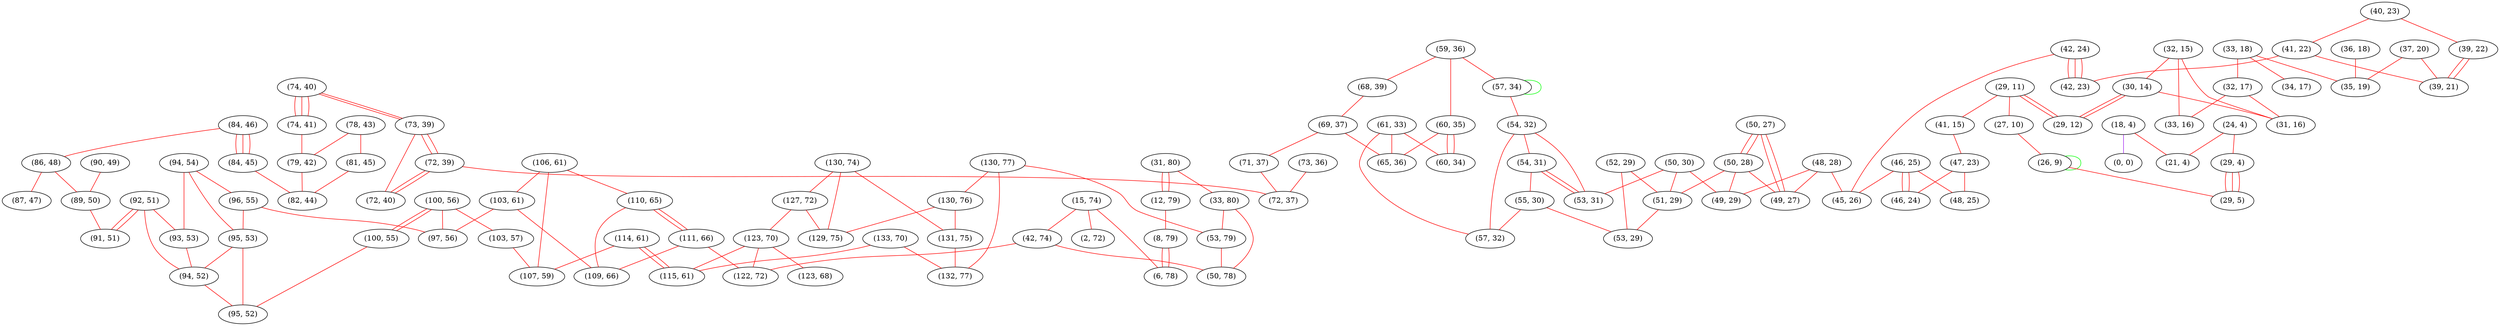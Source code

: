 graph "" {
"(74, 40)";
"(46, 25)";
"(18, 4)";
"(15, 74)";
"(130, 74)";
"(37, 20)";
"(59, 36)";
"(68, 39)";
"(31, 80)";
"(94, 54)";
"(100, 56)";
"(57, 34)";
"(106, 61)";
"(84, 46)";
"(92, 51)";
"(127, 72)";
"(32, 15)";
"(30, 14)";
"(133, 70)";
"(50, 27)";
"(29, 11)";
"(110, 65)";
"(24, 4)";
"(54, 32)";
"(93, 53)";
"(50, 28)";
"(73, 36)";
"(78, 43)";
"(111, 66)";
"(33, 80)";
"(86, 48)";
"(60, 35)";
"(33, 18)";
"(29, 4)";
"(103, 61)";
"(74, 41)";
"(73, 39)";
"(12, 79)";
"(40, 23)";
"(36, 18)";
"(41, 15)";
"(41, 22)";
"(130, 77)";
"(123, 70)";
"(52, 29)";
"(100, 55)";
"(47, 23)";
"(54, 31)";
"(55, 30)";
"(53, 79)";
"(69, 37)";
"(42, 74)";
"(130, 76)";
"(90, 49)";
"(129, 75)";
"(96, 55)";
"(114, 61)";
"(71, 37)";
"(35, 19)";
"(81, 45)";
"(95, 53)";
"(8, 79)";
"(97, 56)";
"(103, 57)";
"(87, 47)";
"(48, 28)";
"(61, 33)";
"(27, 10)";
"(72, 39)";
"(50, 30)";
"(51, 29)";
"(131, 75)";
"(26, 9)";
"(53, 29)";
"(32, 17)";
"(122, 72)";
"(21, 4)";
"(53, 31)";
"(48, 25)";
"(6, 78)";
"(109, 66)";
"(94, 52)";
"(31, 16)";
"(46, 24)";
"(79, 42)";
"(132, 77)";
"(42, 24)";
"(57, 32)";
"(123, 68)";
"(42, 23)";
"(39, 22)";
"(34, 17)";
"(95, 52)";
"(84, 45)";
"(39, 21)";
"(49, 29)";
"(45, 26)";
"(29, 12)";
"(0, 0)";
"(82, 44)";
"(2, 72)";
"(33, 16)";
"(50, 78)";
"(72, 40)";
"(115, 61)";
"(89, 50)";
"(91, 51)";
"(65, 36)";
"(60, 34)";
"(107, 59)";
"(49, 27)";
"(72, 37)";
"(29, 5)";
"(74, 40)" -- "(74, 41)"  [color=red, key=0, weight=1];
"(74, 40)" -- "(74, 41)"  [color=red, key=1, weight=1];
"(74, 40)" -- "(74, 41)"  [color=red, key=2, weight=1];
"(74, 40)" -- "(73, 39)"  [color=red, key=0, weight=1];
"(74, 40)" -- "(73, 39)"  [color=red, key=1, weight=1];
"(46, 25)" -- "(48, 25)"  [color=red, key=0, weight=1];
"(46, 25)" -- "(45, 26)"  [color=red, key=0, weight=1];
"(46, 25)" -- "(46, 24)"  [color=red, key=0, weight=1];
"(46, 25)" -- "(46, 24)"  [color=red, key=1, weight=1];
"(18, 4)" -- "(21, 4)"  [color=red, key=0, weight=1];
"(18, 4)" -- "(0, 0)"  [color=purple, key=0, weight=4];
"(15, 74)" -- "(2, 72)"  [color=red, key=0, weight=1];
"(15, 74)" -- "(42, 74)"  [color=red, key=0, weight=1];
"(15, 74)" -- "(6, 78)"  [color=red, key=0, weight=1];
"(130, 74)" -- "(129, 75)"  [color=red, key=0, weight=1];
"(130, 74)" -- "(127, 72)"  [color=red, key=0, weight=1];
"(130, 74)" -- "(131, 75)"  [color=red, key=0, weight=1];
"(37, 20)" -- "(39, 21)"  [color=red, key=0, weight=1];
"(37, 20)" -- "(35, 19)"  [color=red, key=0, weight=1];
"(59, 36)" -- "(57, 34)"  [color=red, key=0, weight=1];
"(59, 36)" -- "(68, 39)"  [color=red, key=0, weight=1];
"(59, 36)" -- "(60, 35)"  [color=red, key=0, weight=1];
"(68, 39)" -- "(69, 37)"  [color=red, key=0, weight=1];
"(31, 80)" -- "(12, 79)"  [color=red, key=0, weight=1];
"(31, 80)" -- "(12, 79)"  [color=red, key=1, weight=1];
"(31, 80)" -- "(33, 80)"  [color=red, key=0, weight=1];
"(94, 54)" -- "(95, 53)"  [color=red, key=0, weight=1];
"(94, 54)" -- "(93, 53)"  [color=red, key=0, weight=1];
"(94, 54)" -- "(96, 55)"  [color=red, key=0, weight=1];
"(100, 56)" -- "(97, 56)"  [color=red, key=0, weight=1];
"(100, 56)" -- "(100, 55)"  [color=red, key=0, weight=1];
"(100, 56)" -- "(100, 55)"  [color=red, key=1, weight=1];
"(100, 56)" -- "(103, 57)"  [color=red, key=0, weight=1];
"(57, 34)" -- "(57, 34)"  [color=green, key=0, weight=2];
"(57, 34)" -- "(54, 32)"  [color=red, key=0, weight=1];
"(106, 61)" -- "(110, 65)"  [color=red, key=0, weight=1];
"(106, 61)" -- "(103, 61)"  [color=red, key=0, weight=1];
"(106, 61)" -- "(107, 59)"  [color=red, key=0, weight=1];
"(84, 46)" -- "(84, 45)"  [color=red, key=0, weight=1];
"(84, 46)" -- "(84, 45)"  [color=red, key=1, weight=1];
"(84, 46)" -- "(84, 45)"  [color=red, key=2, weight=1];
"(84, 46)" -- "(86, 48)"  [color=red, key=0, weight=1];
"(92, 51)" -- "(94, 52)"  [color=red, key=0, weight=1];
"(92, 51)" -- "(93, 53)"  [color=red, key=0, weight=1];
"(92, 51)" -- "(91, 51)"  [color=red, key=0, weight=1];
"(92, 51)" -- "(91, 51)"  [color=red, key=1, weight=1];
"(127, 72)" -- "(129, 75)"  [color=red, key=0, weight=1];
"(127, 72)" -- "(123, 70)"  [color=red, key=0, weight=1];
"(32, 15)" -- "(33, 16)"  [color=red, key=0, weight=1];
"(32, 15)" -- "(31, 16)"  [color=red, key=0, weight=1];
"(32, 15)" -- "(30, 14)"  [color=red, key=0, weight=1];
"(30, 14)" -- "(29, 12)"  [color=red, key=0, weight=1];
"(30, 14)" -- "(29, 12)"  [color=red, key=1, weight=1];
"(30, 14)" -- "(31, 16)"  [color=red, key=0, weight=1];
"(133, 70)" -- "(132, 77)"  [color=red, key=0, weight=1];
"(133, 70)" -- "(115, 61)"  [color=red, key=0, weight=1];
"(50, 27)" -- "(49, 27)"  [color=red, key=0, weight=1];
"(50, 27)" -- "(49, 27)"  [color=red, key=1, weight=1];
"(50, 27)" -- "(50, 28)"  [color=red, key=0, weight=1];
"(50, 27)" -- "(50, 28)"  [color=red, key=1, weight=1];
"(29, 11)" -- "(29, 12)"  [color=red, key=0, weight=1];
"(29, 11)" -- "(29, 12)"  [color=red, key=1, weight=1];
"(29, 11)" -- "(27, 10)"  [color=red, key=0, weight=1];
"(29, 11)" -- "(41, 15)"  [color=red, key=0, weight=1];
"(110, 65)" -- "(109, 66)"  [color=red, key=0, weight=1];
"(110, 65)" -- "(111, 66)"  [color=red, key=0, weight=1];
"(110, 65)" -- "(111, 66)"  [color=red, key=1, weight=1];
"(24, 4)" -- "(29, 4)"  [color=red, key=0, weight=1];
"(24, 4)" -- "(21, 4)"  [color=red, key=0, weight=1];
"(54, 32)" -- "(57, 32)"  [color=red, key=0, weight=1];
"(54, 32)" -- "(53, 31)"  [color=red, key=0, weight=1];
"(54, 32)" -- "(54, 31)"  [color=red, key=0, weight=1];
"(93, 53)" -- "(94, 52)"  [color=red, key=0, weight=1];
"(50, 28)" -- "(49, 29)"  [color=red, key=0, weight=1];
"(50, 28)" -- "(49, 27)"  [color=red, key=0, weight=1];
"(50, 28)" -- "(51, 29)"  [color=red, key=0, weight=1];
"(73, 36)" -- "(72, 37)"  [color=red, key=0, weight=1];
"(78, 43)" -- "(81, 45)"  [color=red, key=0, weight=1];
"(78, 43)" -- "(79, 42)"  [color=red, key=0, weight=1];
"(111, 66)" -- "(122, 72)"  [color=red, key=0, weight=1];
"(111, 66)" -- "(109, 66)"  [color=red, key=0, weight=1];
"(33, 80)" -- "(50, 78)"  [color=red, key=0, weight=1];
"(33, 80)" -- "(53, 79)"  [color=red, key=0, weight=1];
"(86, 48)" -- "(89, 50)"  [color=red, key=0, weight=1];
"(86, 48)" -- "(87, 47)"  [color=red, key=0, weight=1];
"(60, 35)" -- "(60, 34)"  [color=red, key=0, weight=1];
"(60, 35)" -- "(60, 34)"  [color=red, key=1, weight=1];
"(60, 35)" -- "(65, 36)"  [color=red, key=0, weight=1];
"(33, 18)" -- "(32, 17)"  [color=red, key=0, weight=1];
"(33, 18)" -- "(35, 19)"  [color=red, key=0, weight=1];
"(33, 18)" -- "(34, 17)"  [color=red, key=0, weight=1];
"(29, 4)" -- "(29, 5)"  [color=red, key=0, weight=1];
"(29, 4)" -- "(29, 5)"  [color=red, key=1, weight=1];
"(29, 4)" -- "(29, 5)"  [color=red, key=2, weight=1];
"(103, 61)" -- "(109, 66)"  [color=red, key=0, weight=1];
"(103, 61)" -- "(97, 56)"  [color=red, key=0, weight=1];
"(74, 41)" -- "(79, 42)"  [color=red, key=0, weight=1];
"(73, 39)" -- "(72, 40)"  [color=red, key=0, weight=1];
"(73, 39)" -- "(72, 39)"  [color=red, key=0, weight=1];
"(73, 39)" -- "(72, 39)"  [color=red, key=1, weight=1];
"(12, 79)" -- "(8, 79)"  [color=red, key=0, weight=1];
"(40, 23)" -- "(39, 22)"  [color=red, key=0, weight=1];
"(40, 23)" -- "(41, 22)"  [color=red, key=0, weight=1];
"(36, 18)" -- "(35, 19)"  [color=red, key=0, weight=1];
"(41, 15)" -- "(47, 23)"  [color=red, key=0, weight=1];
"(41, 22)" -- "(42, 23)"  [color=red, key=0, weight=1];
"(41, 22)" -- "(39, 21)"  [color=red, key=0, weight=1];
"(130, 77)" -- "(132, 77)"  [color=red, key=0, weight=1];
"(130, 77)" -- "(53, 79)"  [color=red, key=0, weight=1];
"(130, 77)" -- "(130, 76)"  [color=red, key=0, weight=1];
"(123, 70)" -- "(122, 72)"  [color=red, key=0, weight=1];
"(123, 70)" -- "(123, 68)"  [color=red, key=0, weight=1];
"(123, 70)" -- "(115, 61)"  [color=red, key=0, weight=1];
"(52, 29)" -- "(53, 29)"  [color=red, key=0, weight=1];
"(52, 29)" -- "(51, 29)"  [color=red, key=0, weight=1];
"(100, 55)" -- "(95, 52)"  [color=red, key=0, weight=1];
"(47, 23)" -- "(48, 25)"  [color=red, key=0, weight=1];
"(47, 23)" -- "(46, 24)"  [color=red, key=0, weight=1];
"(54, 31)" -- "(55, 30)"  [color=red, key=0, weight=1];
"(54, 31)" -- "(53, 31)"  [color=red, key=0, weight=1];
"(54, 31)" -- "(53, 31)"  [color=red, key=1, weight=1];
"(55, 30)" -- "(57, 32)"  [color=red, key=0, weight=1];
"(55, 30)" -- "(53, 29)"  [color=red, key=0, weight=1];
"(53, 79)" -- "(50, 78)"  [color=red, key=0, weight=1];
"(69, 37)" -- "(71, 37)"  [color=red, key=0, weight=1];
"(69, 37)" -- "(65, 36)"  [color=red, key=0, weight=1];
"(42, 74)" -- "(122, 72)"  [color=red, key=0, weight=1];
"(42, 74)" -- "(50, 78)"  [color=red, key=0, weight=1];
"(130, 76)" -- "(129, 75)"  [color=red, key=0, weight=1];
"(130, 76)" -- "(131, 75)"  [color=red, key=0, weight=1];
"(90, 49)" -- "(89, 50)"  [color=red, key=0, weight=1];
"(96, 55)" -- "(97, 56)"  [color=red, key=0, weight=1];
"(96, 55)" -- "(95, 53)"  [color=red, key=0, weight=1];
"(114, 61)" -- "(107, 59)"  [color=red, key=0, weight=1];
"(114, 61)" -- "(115, 61)"  [color=red, key=0, weight=1];
"(114, 61)" -- "(115, 61)"  [color=red, key=1, weight=1];
"(71, 37)" -- "(72, 37)"  [color=red, key=0, weight=1];
"(81, 45)" -- "(82, 44)"  [color=red, key=0, weight=1];
"(95, 53)" -- "(95, 52)"  [color=red, key=0, weight=1];
"(95, 53)" -- "(94, 52)"  [color=red, key=0, weight=1];
"(8, 79)" -- "(6, 78)"  [color=red, key=0, weight=1];
"(8, 79)" -- "(6, 78)"  [color=red, key=1, weight=1];
"(103, 57)" -- "(107, 59)"  [color=red, key=0, weight=1];
"(48, 28)" -- "(49, 29)"  [color=red, key=0, weight=1];
"(48, 28)" -- "(49, 27)"  [color=red, key=0, weight=1];
"(48, 28)" -- "(45, 26)"  [color=red, key=0, weight=1];
"(61, 33)" -- "(60, 34)"  [color=red, key=0, weight=1];
"(61, 33)" -- "(57, 32)"  [color=red, key=0, weight=1];
"(61, 33)" -- "(65, 36)"  [color=red, key=0, weight=1];
"(27, 10)" -- "(26, 9)"  [color=red, key=0, weight=1];
"(72, 39)" -- "(72, 40)"  [color=red, key=0, weight=1];
"(72, 39)" -- "(72, 40)"  [color=red, key=1, weight=1];
"(72, 39)" -- "(72, 37)"  [color=red, key=0, weight=1];
"(50, 30)" -- "(49, 29)"  [color=red, key=0, weight=1];
"(50, 30)" -- "(53, 31)"  [color=red, key=0, weight=1];
"(50, 30)" -- "(51, 29)"  [color=red, key=0, weight=1];
"(51, 29)" -- "(53, 29)"  [color=red, key=0, weight=1];
"(131, 75)" -- "(132, 77)"  [color=red, key=0, weight=1];
"(26, 9)" -- "(29, 5)"  [color=red, key=0, weight=1];
"(26, 9)" -- "(26, 9)"  [color=green, key=0, weight=2];
"(32, 17)" -- "(33, 16)"  [color=red, key=0, weight=1];
"(32, 17)" -- "(31, 16)"  [color=red, key=0, weight=1];
"(94, 52)" -- "(95, 52)"  [color=red, key=0, weight=1];
"(79, 42)" -- "(82, 44)"  [color=red, key=0, weight=1];
"(42, 24)" -- "(42, 23)"  [color=red, key=0, weight=1];
"(42, 24)" -- "(42, 23)"  [color=red, key=1, weight=1];
"(42, 24)" -- "(42, 23)"  [color=red, key=2, weight=1];
"(42, 24)" -- "(45, 26)"  [color=red, key=0, weight=1];
"(39, 22)" -- "(39, 21)"  [color=red, key=0, weight=1];
"(39, 22)" -- "(39, 21)"  [color=red, key=1, weight=1];
"(84, 45)" -- "(82, 44)"  [color=red, key=0, weight=1];
"(89, 50)" -- "(91, 51)"  [color=red, key=0, weight=1];
}
